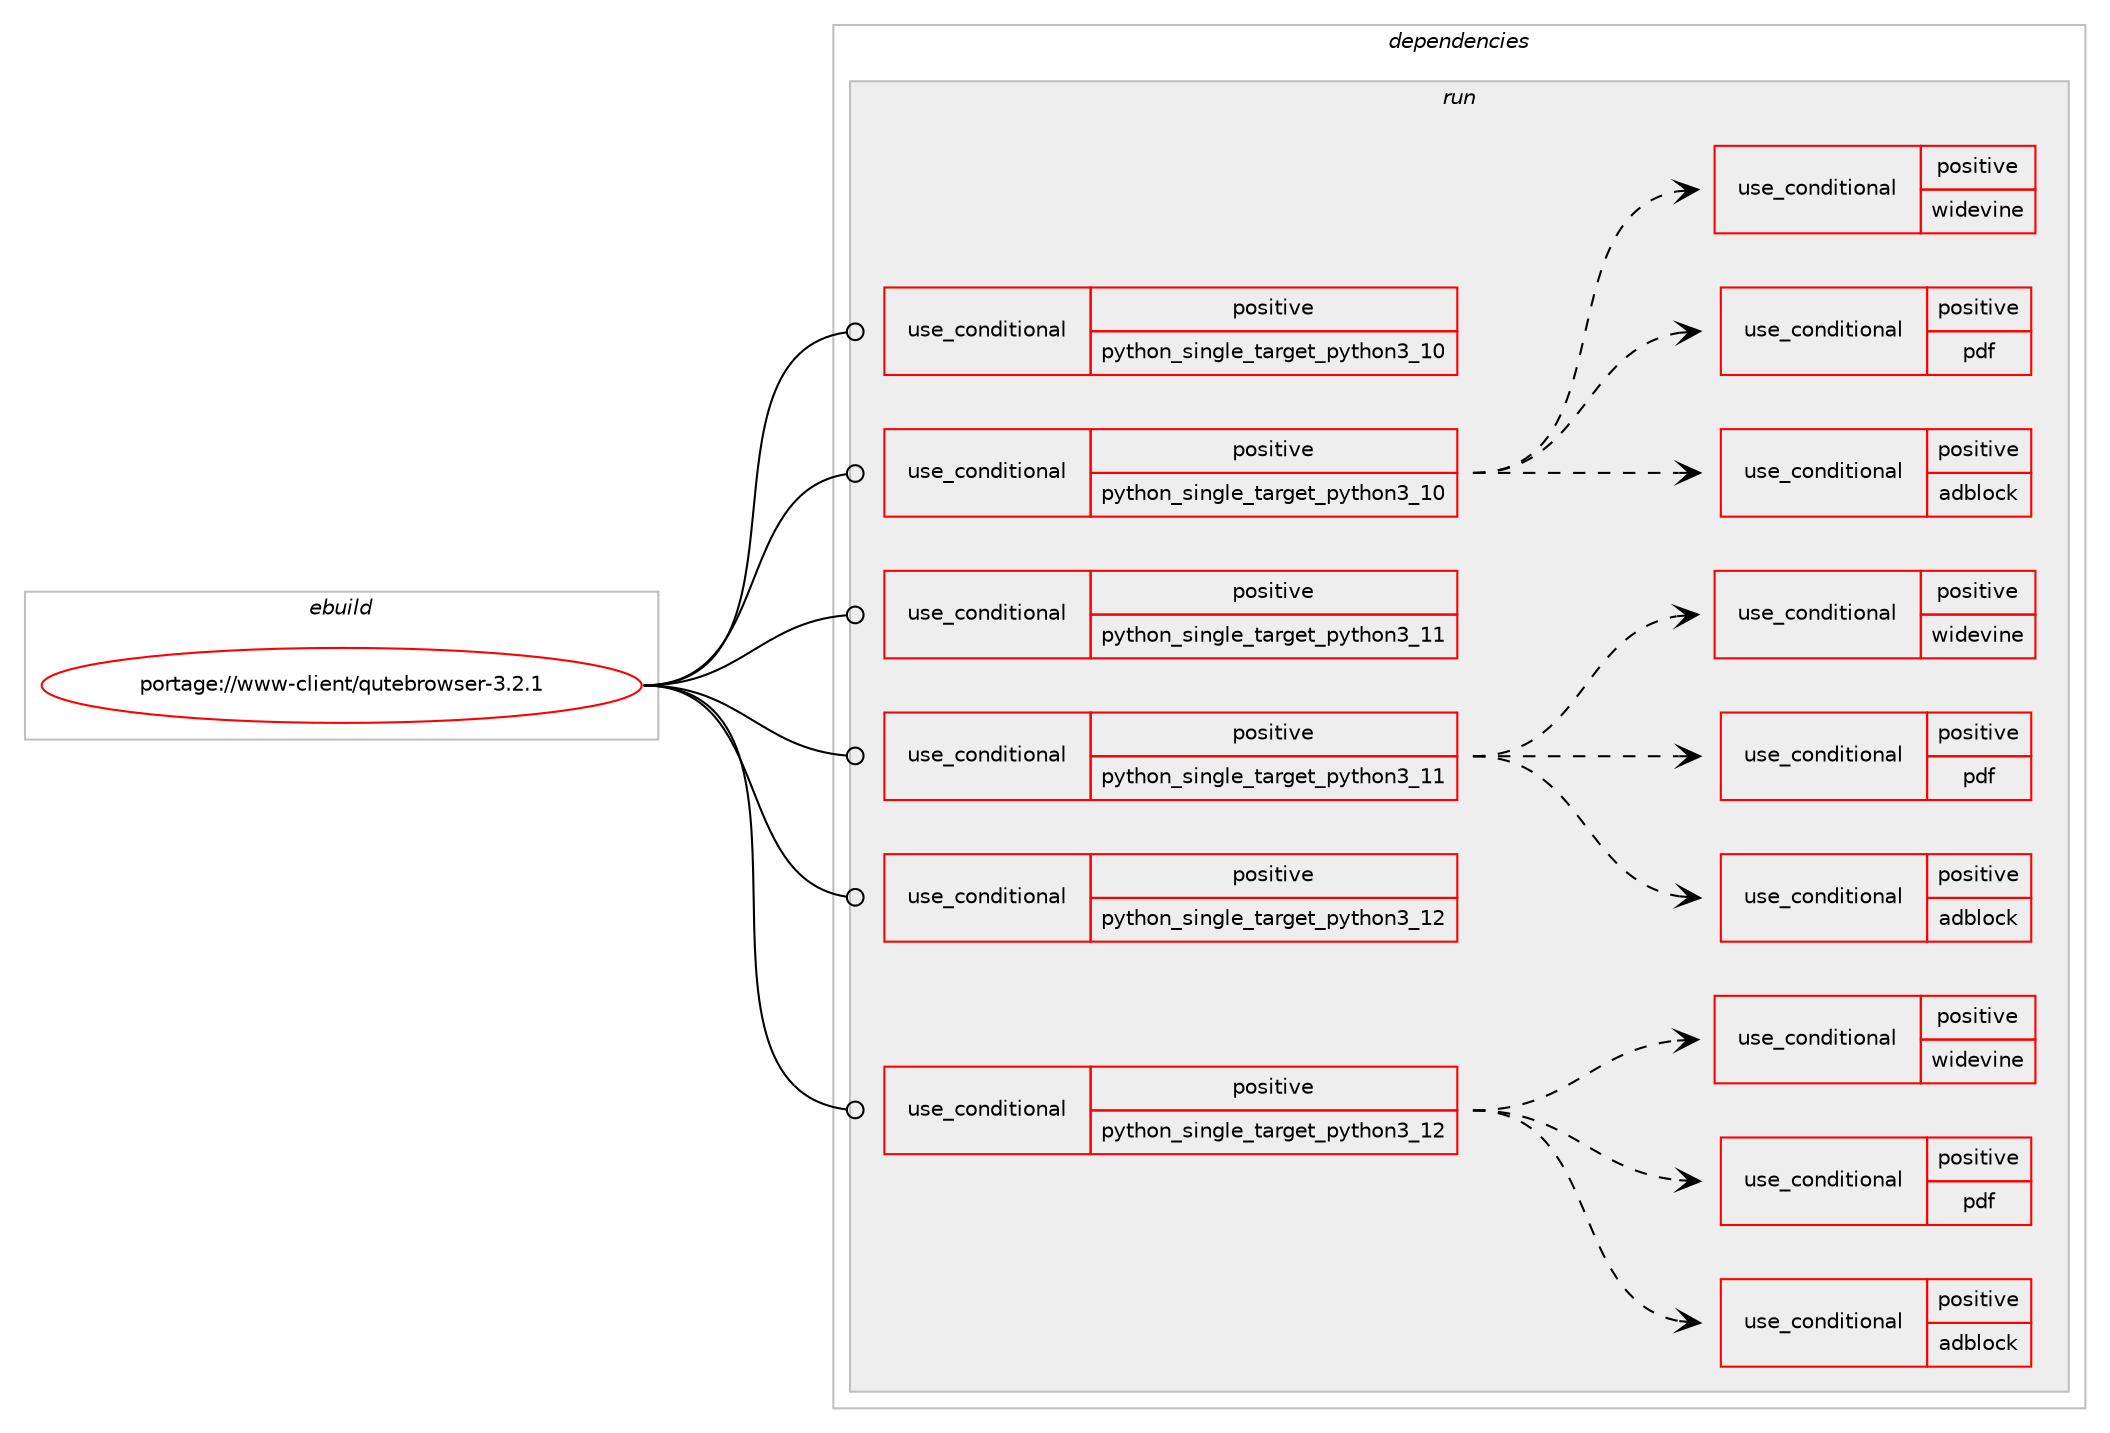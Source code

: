 digraph prolog {

# *************
# Graph options
# *************

newrank=true;
concentrate=true;
compound=true;
graph [rankdir=LR,fontname=Helvetica,fontsize=10,ranksep=1.5];#, ranksep=2.5, nodesep=0.2];
edge  [arrowhead=vee];
node  [fontname=Helvetica,fontsize=10];

# **********
# The ebuild
# **********

subgraph cluster_leftcol {
color=gray;
rank=same;
label=<<i>ebuild</i>>;
id [label="portage://www-client/qutebrowser-3.2.1", color=red, width=4, href="../www-client/qutebrowser-3.2.1.svg"];
}

# ****************
# The dependencies
# ****************

subgraph cluster_midcol {
color=gray;
label=<<i>dependencies</i>>;
subgraph cluster_compile {
fillcolor="#eeeeee";
style=filled;
label=<<i>compile</i>>;
}
subgraph cluster_compileandrun {
fillcolor="#eeeeee";
style=filled;
label=<<i>compile and run</i>>;
}
subgraph cluster_run {
fillcolor="#eeeeee";
style=filled;
label=<<i>run</i>>;
subgraph cond117429 {
dependency226122 [label=<<TABLE BORDER="0" CELLBORDER="1" CELLSPACING="0" CELLPADDING="4"><TR><TD ROWSPAN="3" CELLPADDING="10">use_conditional</TD></TR><TR><TD>positive</TD></TR><TR><TD>python_single_target_python3_10</TD></TR></TABLE>>, shape=none, color=red];
# *** BEGIN UNKNOWN DEPENDENCY TYPE (TODO) ***
# dependency226122 -> package_dependency(portage://www-client/qutebrowser-3.2.1,run,no,dev-lang,python,none,[,,],[slot(3.10)],[])
# *** END UNKNOWN DEPENDENCY TYPE (TODO) ***

}
id:e -> dependency226122:w [weight=20,style="solid",arrowhead="odot"];
subgraph cond117430 {
dependency226123 [label=<<TABLE BORDER="0" CELLBORDER="1" CELLSPACING="0" CELLPADDING="4"><TR><TD ROWSPAN="3" CELLPADDING="10">use_conditional</TD></TR><TR><TD>positive</TD></TR><TR><TD>python_single_target_python3_10</TD></TR></TABLE>>, shape=none, color=red];
# *** BEGIN UNKNOWN DEPENDENCY TYPE (TODO) ***
# dependency226123 -> package_dependency(portage://www-client/qutebrowser-3.2.1,run,no,dev-python,PyQt6-WebEngine,none,[,,],[],[use(enable(python_targets_python3_10),negative),use(enable(widgets),none)])
# *** END UNKNOWN DEPENDENCY TYPE (TODO) ***

# *** BEGIN UNKNOWN DEPENDENCY TYPE (TODO) ***
# dependency226123 -> package_dependency(portage://www-client/qutebrowser-3.2.1,run,no,dev-python,PyQt6,none,[,,],[],[use(enable(python_targets_python3_10),negative),use(enable(dbus),none),use(enable(gui),none),use(enable(network),none),use(enable(opengl),none),use(enable(printsupport),none),use(enable(qml),none),use(enable(sql),none),use(enable(widgets),none)])
# *** END UNKNOWN DEPENDENCY TYPE (TODO) ***

# *** BEGIN UNKNOWN DEPENDENCY TYPE (TODO) ***
# dependency226123 -> package_dependency(portage://www-client/qutebrowser-3.2.1,run,no,dev-python,colorama,none,[,,],[],[use(enable(python_targets_python3_10),negative)])
# *** END UNKNOWN DEPENDENCY TYPE (TODO) ***

# *** BEGIN UNKNOWN DEPENDENCY TYPE (TODO) ***
# dependency226123 -> package_dependency(portage://www-client/qutebrowser-3.2.1,run,no,dev-python,jinja,none,[,,],[],[use(enable(python_targets_python3_10),negative)])
# *** END UNKNOWN DEPENDENCY TYPE (TODO) ***

# *** BEGIN UNKNOWN DEPENDENCY TYPE (TODO) ***
# dependency226123 -> package_dependency(portage://www-client/qutebrowser-3.2.1,run,no,dev-python,markupsafe,none,[,,],[],[use(enable(python_targets_python3_10),negative)])
# *** END UNKNOWN DEPENDENCY TYPE (TODO) ***

# *** BEGIN UNKNOWN DEPENDENCY TYPE (TODO) ***
# dependency226123 -> package_dependency(portage://www-client/qutebrowser-3.2.1,run,no,dev-python,pygments,none,[,,],[],[use(enable(python_targets_python3_10),negative)])
# *** END UNKNOWN DEPENDENCY TYPE (TODO) ***

# *** BEGIN UNKNOWN DEPENDENCY TYPE (TODO) ***
# dependency226123 -> package_dependency(portage://www-client/qutebrowser-3.2.1,run,no,dev-python,pyyaml,none,[,,],[],[use(enable(python_targets_python3_10),negative)])
# *** END UNKNOWN DEPENDENCY TYPE (TODO) ***

# *** BEGIN UNKNOWN DEPENDENCY TYPE (TODO) ***
# dependency226123 -> package_dependency(portage://www-client/qutebrowser-3.2.1,run,no,dev-python,zipp,none,[,,],[],[use(enable(python_targets_python3_10),negative)])
# *** END UNKNOWN DEPENDENCY TYPE (TODO) ***

# *** BEGIN UNKNOWN DEPENDENCY TYPE (TODO) ***
# dependency226123 -> package_dependency(portage://www-client/qutebrowser-3.2.1,run,no,dev-qt,qtbase,none,[,,],[slot(6)],[use(enable(icu),none),use(enable(sqlite),none)])
# *** END UNKNOWN DEPENDENCY TYPE (TODO) ***

subgraph cond117431 {
dependency226124 [label=<<TABLE BORDER="0" CELLBORDER="1" CELLSPACING="0" CELLPADDING="4"><TR><TD ROWSPAN="3" CELLPADDING="10">use_conditional</TD></TR><TR><TD>positive</TD></TR><TR><TD>adblock</TD></TR></TABLE>>, shape=none, color=red];
# *** BEGIN UNKNOWN DEPENDENCY TYPE (TODO) ***
# dependency226124 -> package_dependency(portage://www-client/qutebrowser-3.2.1,run,no,dev-python,adblock,none,[,,],[],[use(enable(python_targets_python3_10),negative)])
# *** END UNKNOWN DEPENDENCY TYPE (TODO) ***

}
dependency226123:e -> dependency226124:w [weight=20,style="dashed",arrowhead="vee"];
subgraph cond117432 {
dependency226125 [label=<<TABLE BORDER="0" CELLBORDER="1" CELLSPACING="0" CELLPADDING="4"><TR><TD ROWSPAN="3" CELLPADDING="10">use_conditional</TD></TR><TR><TD>positive</TD></TR><TR><TD>pdf</TD></TR></TABLE>>, shape=none, color=red];
# *** BEGIN UNKNOWN DEPENDENCY TYPE (TODO) ***
# dependency226125 -> package_dependency(portage://www-client/qutebrowser-3.2.1,run,no,www-plugins,pdfjs,none,[,,],[],[])
# *** END UNKNOWN DEPENDENCY TYPE (TODO) ***

}
dependency226123:e -> dependency226125:w [weight=20,style="dashed",arrowhead="vee"];
subgraph cond117433 {
dependency226126 [label=<<TABLE BORDER="0" CELLBORDER="1" CELLSPACING="0" CELLPADDING="4"><TR><TD ROWSPAN="3" CELLPADDING="10">use_conditional</TD></TR><TR><TD>positive</TD></TR><TR><TD>widevine</TD></TR></TABLE>>, shape=none, color=red];
# *** BEGIN UNKNOWN DEPENDENCY TYPE (TODO) ***
# dependency226126 -> package_dependency(portage://www-client/qutebrowser-3.2.1,run,no,www-plugins,chrome-binary-plugins,none,[,,],[],[])
# *** END UNKNOWN DEPENDENCY TYPE (TODO) ***

}
dependency226123:e -> dependency226126:w [weight=20,style="dashed",arrowhead="vee"];
}
id:e -> dependency226123:w [weight=20,style="solid",arrowhead="odot"];
subgraph cond117434 {
dependency226127 [label=<<TABLE BORDER="0" CELLBORDER="1" CELLSPACING="0" CELLPADDING="4"><TR><TD ROWSPAN="3" CELLPADDING="10">use_conditional</TD></TR><TR><TD>positive</TD></TR><TR><TD>python_single_target_python3_11</TD></TR></TABLE>>, shape=none, color=red];
# *** BEGIN UNKNOWN DEPENDENCY TYPE (TODO) ***
# dependency226127 -> package_dependency(portage://www-client/qutebrowser-3.2.1,run,no,dev-lang,python,none,[,,],[slot(3.11)],[])
# *** END UNKNOWN DEPENDENCY TYPE (TODO) ***

}
id:e -> dependency226127:w [weight=20,style="solid",arrowhead="odot"];
subgraph cond117435 {
dependency226128 [label=<<TABLE BORDER="0" CELLBORDER="1" CELLSPACING="0" CELLPADDING="4"><TR><TD ROWSPAN="3" CELLPADDING="10">use_conditional</TD></TR><TR><TD>positive</TD></TR><TR><TD>python_single_target_python3_11</TD></TR></TABLE>>, shape=none, color=red];
# *** BEGIN UNKNOWN DEPENDENCY TYPE (TODO) ***
# dependency226128 -> package_dependency(portage://www-client/qutebrowser-3.2.1,run,no,dev-python,PyQt6-WebEngine,none,[,,],[],[use(enable(python_targets_python3_11),negative),use(enable(widgets),none)])
# *** END UNKNOWN DEPENDENCY TYPE (TODO) ***

# *** BEGIN UNKNOWN DEPENDENCY TYPE (TODO) ***
# dependency226128 -> package_dependency(portage://www-client/qutebrowser-3.2.1,run,no,dev-python,PyQt6,none,[,,],[],[use(enable(python_targets_python3_11),negative),use(enable(dbus),none),use(enable(gui),none),use(enable(network),none),use(enable(opengl),none),use(enable(printsupport),none),use(enable(qml),none),use(enable(sql),none),use(enable(widgets),none)])
# *** END UNKNOWN DEPENDENCY TYPE (TODO) ***

# *** BEGIN UNKNOWN DEPENDENCY TYPE (TODO) ***
# dependency226128 -> package_dependency(portage://www-client/qutebrowser-3.2.1,run,no,dev-python,colorama,none,[,,],[],[use(enable(python_targets_python3_11),negative)])
# *** END UNKNOWN DEPENDENCY TYPE (TODO) ***

# *** BEGIN UNKNOWN DEPENDENCY TYPE (TODO) ***
# dependency226128 -> package_dependency(portage://www-client/qutebrowser-3.2.1,run,no,dev-python,jinja,none,[,,],[],[use(enable(python_targets_python3_11),negative)])
# *** END UNKNOWN DEPENDENCY TYPE (TODO) ***

# *** BEGIN UNKNOWN DEPENDENCY TYPE (TODO) ***
# dependency226128 -> package_dependency(portage://www-client/qutebrowser-3.2.1,run,no,dev-python,markupsafe,none,[,,],[],[use(enable(python_targets_python3_11),negative)])
# *** END UNKNOWN DEPENDENCY TYPE (TODO) ***

# *** BEGIN UNKNOWN DEPENDENCY TYPE (TODO) ***
# dependency226128 -> package_dependency(portage://www-client/qutebrowser-3.2.1,run,no,dev-python,pygments,none,[,,],[],[use(enable(python_targets_python3_11),negative)])
# *** END UNKNOWN DEPENDENCY TYPE (TODO) ***

# *** BEGIN UNKNOWN DEPENDENCY TYPE (TODO) ***
# dependency226128 -> package_dependency(portage://www-client/qutebrowser-3.2.1,run,no,dev-python,pyyaml,none,[,,],[],[use(enable(python_targets_python3_11),negative)])
# *** END UNKNOWN DEPENDENCY TYPE (TODO) ***

# *** BEGIN UNKNOWN DEPENDENCY TYPE (TODO) ***
# dependency226128 -> package_dependency(portage://www-client/qutebrowser-3.2.1,run,no,dev-python,zipp,none,[,,],[],[use(enable(python_targets_python3_11),negative)])
# *** END UNKNOWN DEPENDENCY TYPE (TODO) ***

# *** BEGIN UNKNOWN DEPENDENCY TYPE (TODO) ***
# dependency226128 -> package_dependency(portage://www-client/qutebrowser-3.2.1,run,no,dev-qt,qtbase,none,[,,],[slot(6)],[use(enable(icu),none),use(enable(sqlite),none)])
# *** END UNKNOWN DEPENDENCY TYPE (TODO) ***

subgraph cond117436 {
dependency226129 [label=<<TABLE BORDER="0" CELLBORDER="1" CELLSPACING="0" CELLPADDING="4"><TR><TD ROWSPAN="3" CELLPADDING="10">use_conditional</TD></TR><TR><TD>positive</TD></TR><TR><TD>adblock</TD></TR></TABLE>>, shape=none, color=red];
# *** BEGIN UNKNOWN DEPENDENCY TYPE (TODO) ***
# dependency226129 -> package_dependency(portage://www-client/qutebrowser-3.2.1,run,no,dev-python,adblock,none,[,,],[],[use(enable(python_targets_python3_11),negative)])
# *** END UNKNOWN DEPENDENCY TYPE (TODO) ***

}
dependency226128:e -> dependency226129:w [weight=20,style="dashed",arrowhead="vee"];
subgraph cond117437 {
dependency226130 [label=<<TABLE BORDER="0" CELLBORDER="1" CELLSPACING="0" CELLPADDING="4"><TR><TD ROWSPAN="3" CELLPADDING="10">use_conditional</TD></TR><TR><TD>positive</TD></TR><TR><TD>pdf</TD></TR></TABLE>>, shape=none, color=red];
# *** BEGIN UNKNOWN DEPENDENCY TYPE (TODO) ***
# dependency226130 -> package_dependency(portage://www-client/qutebrowser-3.2.1,run,no,www-plugins,pdfjs,none,[,,],[],[])
# *** END UNKNOWN DEPENDENCY TYPE (TODO) ***

}
dependency226128:e -> dependency226130:w [weight=20,style="dashed",arrowhead="vee"];
subgraph cond117438 {
dependency226131 [label=<<TABLE BORDER="0" CELLBORDER="1" CELLSPACING="0" CELLPADDING="4"><TR><TD ROWSPAN="3" CELLPADDING="10">use_conditional</TD></TR><TR><TD>positive</TD></TR><TR><TD>widevine</TD></TR></TABLE>>, shape=none, color=red];
# *** BEGIN UNKNOWN DEPENDENCY TYPE (TODO) ***
# dependency226131 -> package_dependency(portage://www-client/qutebrowser-3.2.1,run,no,www-plugins,chrome-binary-plugins,none,[,,],[],[])
# *** END UNKNOWN DEPENDENCY TYPE (TODO) ***

}
dependency226128:e -> dependency226131:w [weight=20,style="dashed",arrowhead="vee"];
}
id:e -> dependency226128:w [weight=20,style="solid",arrowhead="odot"];
subgraph cond117439 {
dependency226132 [label=<<TABLE BORDER="0" CELLBORDER="1" CELLSPACING="0" CELLPADDING="4"><TR><TD ROWSPAN="3" CELLPADDING="10">use_conditional</TD></TR><TR><TD>positive</TD></TR><TR><TD>python_single_target_python3_12</TD></TR></TABLE>>, shape=none, color=red];
# *** BEGIN UNKNOWN DEPENDENCY TYPE (TODO) ***
# dependency226132 -> package_dependency(portage://www-client/qutebrowser-3.2.1,run,no,dev-lang,python,none,[,,],[slot(3.12)],[])
# *** END UNKNOWN DEPENDENCY TYPE (TODO) ***

}
id:e -> dependency226132:w [weight=20,style="solid",arrowhead="odot"];
subgraph cond117440 {
dependency226133 [label=<<TABLE BORDER="0" CELLBORDER="1" CELLSPACING="0" CELLPADDING="4"><TR><TD ROWSPAN="3" CELLPADDING="10">use_conditional</TD></TR><TR><TD>positive</TD></TR><TR><TD>python_single_target_python3_12</TD></TR></TABLE>>, shape=none, color=red];
# *** BEGIN UNKNOWN DEPENDENCY TYPE (TODO) ***
# dependency226133 -> package_dependency(portage://www-client/qutebrowser-3.2.1,run,no,dev-python,PyQt6-WebEngine,none,[,,],[],[use(enable(python_targets_python3_12),negative),use(enable(widgets),none)])
# *** END UNKNOWN DEPENDENCY TYPE (TODO) ***

# *** BEGIN UNKNOWN DEPENDENCY TYPE (TODO) ***
# dependency226133 -> package_dependency(portage://www-client/qutebrowser-3.2.1,run,no,dev-python,PyQt6,none,[,,],[],[use(enable(python_targets_python3_12),negative),use(enable(dbus),none),use(enable(gui),none),use(enable(network),none),use(enable(opengl),none),use(enable(printsupport),none),use(enable(qml),none),use(enable(sql),none),use(enable(widgets),none)])
# *** END UNKNOWN DEPENDENCY TYPE (TODO) ***

# *** BEGIN UNKNOWN DEPENDENCY TYPE (TODO) ***
# dependency226133 -> package_dependency(portage://www-client/qutebrowser-3.2.1,run,no,dev-python,colorama,none,[,,],[],[use(enable(python_targets_python3_12),negative)])
# *** END UNKNOWN DEPENDENCY TYPE (TODO) ***

# *** BEGIN UNKNOWN DEPENDENCY TYPE (TODO) ***
# dependency226133 -> package_dependency(portage://www-client/qutebrowser-3.2.1,run,no,dev-python,jinja,none,[,,],[],[use(enable(python_targets_python3_12),negative)])
# *** END UNKNOWN DEPENDENCY TYPE (TODO) ***

# *** BEGIN UNKNOWN DEPENDENCY TYPE (TODO) ***
# dependency226133 -> package_dependency(portage://www-client/qutebrowser-3.2.1,run,no,dev-python,markupsafe,none,[,,],[],[use(enable(python_targets_python3_12),negative)])
# *** END UNKNOWN DEPENDENCY TYPE (TODO) ***

# *** BEGIN UNKNOWN DEPENDENCY TYPE (TODO) ***
# dependency226133 -> package_dependency(portage://www-client/qutebrowser-3.2.1,run,no,dev-python,pygments,none,[,,],[],[use(enable(python_targets_python3_12),negative)])
# *** END UNKNOWN DEPENDENCY TYPE (TODO) ***

# *** BEGIN UNKNOWN DEPENDENCY TYPE (TODO) ***
# dependency226133 -> package_dependency(portage://www-client/qutebrowser-3.2.1,run,no,dev-python,pyyaml,none,[,,],[],[use(enable(python_targets_python3_12),negative)])
# *** END UNKNOWN DEPENDENCY TYPE (TODO) ***

# *** BEGIN UNKNOWN DEPENDENCY TYPE (TODO) ***
# dependency226133 -> package_dependency(portage://www-client/qutebrowser-3.2.1,run,no,dev-python,zipp,none,[,,],[],[use(enable(python_targets_python3_12),negative)])
# *** END UNKNOWN DEPENDENCY TYPE (TODO) ***

# *** BEGIN UNKNOWN DEPENDENCY TYPE (TODO) ***
# dependency226133 -> package_dependency(portage://www-client/qutebrowser-3.2.1,run,no,dev-qt,qtbase,none,[,,],[slot(6)],[use(enable(icu),none),use(enable(sqlite),none)])
# *** END UNKNOWN DEPENDENCY TYPE (TODO) ***

subgraph cond117441 {
dependency226134 [label=<<TABLE BORDER="0" CELLBORDER="1" CELLSPACING="0" CELLPADDING="4"><TR><TD ROWSPAN="3" CELLPADDING="10">use_conditional</TD></TR><TR><TD>positive</TD></TR><TR><TD>adblock</TD></TR></TABLE>>, shape=none, color=red];
# *** BEGIN UNKNOWN DEPENDENCY TYPE (TODO) ***
# dependency226134 -> package_dependency(portage://www-client/qutebrowser-3.2.1,run,no,dev-python,adblock,none,[,,],[],[use(enable(python_targets_python3_12),negative)])
# *** END UNKNOWN DEPENDENCY TYPE (TODO) ***

}
dependency226133:e -> dependency226134:w [weight=20,style="dashed",arrowhead="vee"];
subgraph cond117442 {
dependency226135 [label=<<TABLE BORDER="0" CELLBORDER="1" CELLSPACING="0" CELLPADDING="4"><TR><TD ROWSPAN="3" CELLPADDING="10">use_conditional</TD></TR><TR><TD>positive</TD></TR><TR><TD>pdf</TD></TR></TABLE>>, shape=none, color=red];
# *** BEGIN UNKNOWN DEPENDENCY TYPE (TODO) ***
# dependency226135 -> package_dependency(portage://www-client/qutebrowser-3.2.1,run,no,www-plugins,pdfjs,none,[,,],[],[])
# *** END UNKNOWN DEPENDENCY TYPE (TODO) ***

}
dependency226133:e -> dependency226135:w [weight=20,style="dashed",arrowhead="vee"];
subgraph cond117443 {
dependency226136 [label=<<TABLE BORDER="0" CELLBORDER="1" CELLSPACING="0" CELLPADDING="4"><TR><TD ROWSPAN="3" CELLPADDING="10">use_conditional</TD></TR><TR><TD>positive</TD></TR><TR><TD>widevine</TD></TR></TABLE>>, shape=none, color=red];
# *** BEGIN UNKNOWN DEPENDENCY TYPE (TODO) ***
# dependency226136 -> package_dependency(portage://www-client/qutebrowser-3.2.1,run,no,www-plugins,chrome-binary-plugins,none,[,,],[],[])
# *** END UNKNOWN DEPENDENCY TYPE (TODO) ***

}
dependency226133:e -> dependency226136:w [weight=20,style="dashed",arrowhead="vee"];
}
id:e -> dependency226133:w [weight=20,style="solid",arrowhead="odot"];
}
}

# **************
# The candidates
# **************

subgraph cluster_choices {
rank=same;
color=gray;
label=<<i>candidates</i>>;

}

}
